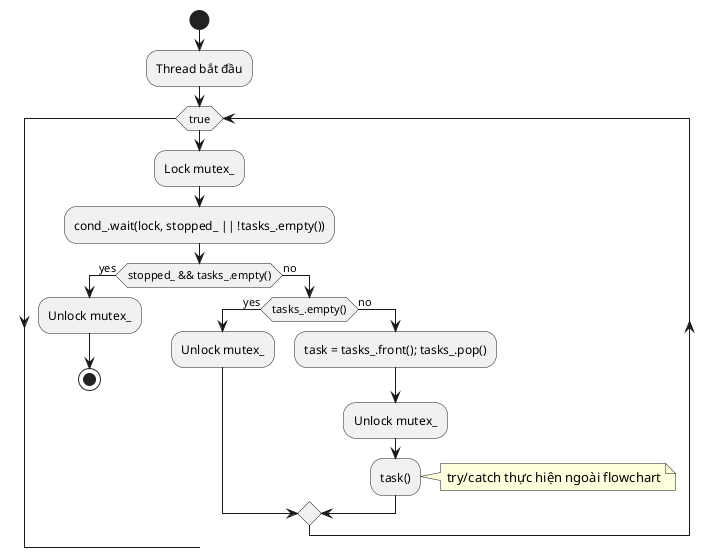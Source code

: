 @startuml EventLoopFlow
start
:Thread bắt đầu;
while (true)
  :Lock mutex_;
  :cond_.wait(lock, stopped_ || !tasks_.empty());
  if (stopped_ && tasks_.empty()) then (yes)
    :Unlock mutex_;
    stop
  else (no)
    if (tasks_.empty()) then (yes)
      :Unlock mutex_;
      ' Quay lại đầu vòng lặp
    else (no)
      :task = tasks_.front(); tasks_.pop();
      :Unlock mutex_;
      :task();
      note right: try/catch thực hiện ngoài flowchart
    endif
  endif
endwhile
@enduml

@startuml PromiseFlow
start
:User gọi resolve(value) hoặc reject(exception);
if (resolve) then (yes)
  :Enqueue resolve task vào EventLoop;
  :EventLoop lấy task từ queue;
  :Set state = Resolved, lưu value;
  :Move then_callbacks_ ra;
  if (then_callbacks_ không rỗng) then (yes)
    :Enqueue từng then_callback vào EventLoop;
    :EventLoop thực thi then_callback tuần tự;
    if (then_callback throw exception) then (yes)
      :Gọi reject(exception_ptr);
      :Enqueue reject task vào EventLoop;
      :Set state = Rejected, lưu exception;
      :Move catch_callbacks_ ra;
      if (catch_callbacks_ không rỗng) then (yes)
        :Enqueue từng catch_callback vào EventLoop;
        :EventLoop thực thi catch_callback;
      else (no)
        :propagate_rejection() sang next_promise_;
      endif
    else (no)
      :then_callback trả về giá trị, resolve tiếp Promise tiếp theo;
    endif
  else (no)
    :Kết thúc;
  endif
else (no)
  :Enqueue reject task vào EventLoop;
  :EventLoop lấy task từ queue;
  :Set state = Rejected, lưu exception;
  :Move catch_callbacks_ ra;
  if (catch_callbacks_ không rỗng) then (yes)
    :Enqueue từng catch_callback vào EventLoop;
    :EventLoop thực thi catch_callback;
  else (no)
    :propagate_rejection() sang next_promise_;
  endif
endif
stop
@enduml

